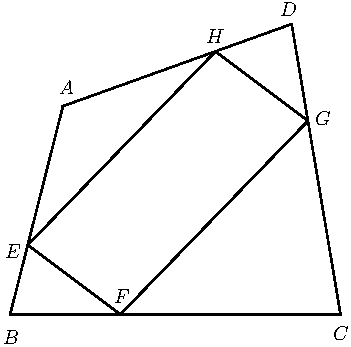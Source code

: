  /* Geogebra to Asymptote conversion, documentation at artofproblemsolving.com/Wiki go to User:Azjps/geogebra */
import graph; size(6.cm); 
real labelscalefactor = 0.5; /* changes label-to-point distance */
pen dps = linewidth(0.7) + fontsize(10); defaultpen(dps); /* default pen style */ 
pen dotstyle = black; /* point style */ 
real xmin = -3., xmax = 3., ymin = -3., ymax = 3.;  /* image dimensions */

 /* draw figures */
draw((-2.4,-1.8)--(1.94106,-1.8), linewidth(0.8)); 
draw((1.2988899579481696,2.015325692898227)--(1.94106,-1.8), linewidth(0.8)); 
draw((-1.7064601340077927,0.9364820701448046)--(-2.4,-1.8), linewidth(0.8)); 
draw((-1.7064601340077927,0.9364820701448046)--(1.2988899579481696,2.015325692898227), linewidth(0.8)); 
draw((-2.1688200446692645,-0.8878393099517317)--(0.2971065939628487,1.6557111519804197), linewidth(0.8)); 
draw((-0.95298,-1.8)--(1.5129466386321129,0.7435504619321515), linewidth(0.8)); 
draw((-2.1688200446692645,-0.8878393099517317)--(-0.95298,-1.8), linewidth(0.8)); 
draw((0.2971065939628487,1.6557111519804197)--(1.5129466386321129,0.7435504619321515), linewidth(0.8)); 
 /* dots and labels */
dot((-2.4,-1.8),linewidth(1.pt) + dotstyle); 
label("$B$", (-2.52843622753421,-2.2229885393473614), NE * labelscalefactor); 
dot((1.94106,-1.8),linewidth(1.pt) + dotstyle); 
label("$C$", (1.8126250164021804,-2.17161503350196), NE * labelscalefactor); 
dot((1.2988899579481696,2.015325692898227),linewidth(1.pt) + dotstyle); 
label("$D$", (1.1190826874892659,2.0923859516663286), NE * labelscalefactor); 
dot((-1.7064601340077927,0.9364820701448046),linewidth(1.pt) + dotstyle); 
label("$A$", (-1.7835203927758945,1.0649158347583072), NE * labelscalefactor); 
dot((-2.1688200446692645,-0.8878393099517317),linewidth(1.pt) + dotstyle); 
label("$E$", (-2.5027494746115093,-1.0927714107485378), NE * labelscalefactor); 
dot((-0.95298,-1.8),linewidth(1.pt) + dotstyle); 
label("$F$", (-1.0642913109402794,-1.6835667279706499), NE * labelscalefactor); 
dot((1.5129466386321129,0.7435504619321515),linewidth(1.pt) + dotstyle); 
label("$G$", (1.5814442400978757,0.6539277879950987), NE * labelscalefactor); 
dot((0.2971065939628487,1.6557111519804197),linewidth(1.pt) + dotstyle); 
label("$H$", (0.14298607642664565,1.732771410748521), NE * labelscalefactor); 
clip((xmin,ymin)--(xmin,ymax)--(xmax,ymax)--(xmax,ymin)--cycle); 
 /* end of picture */